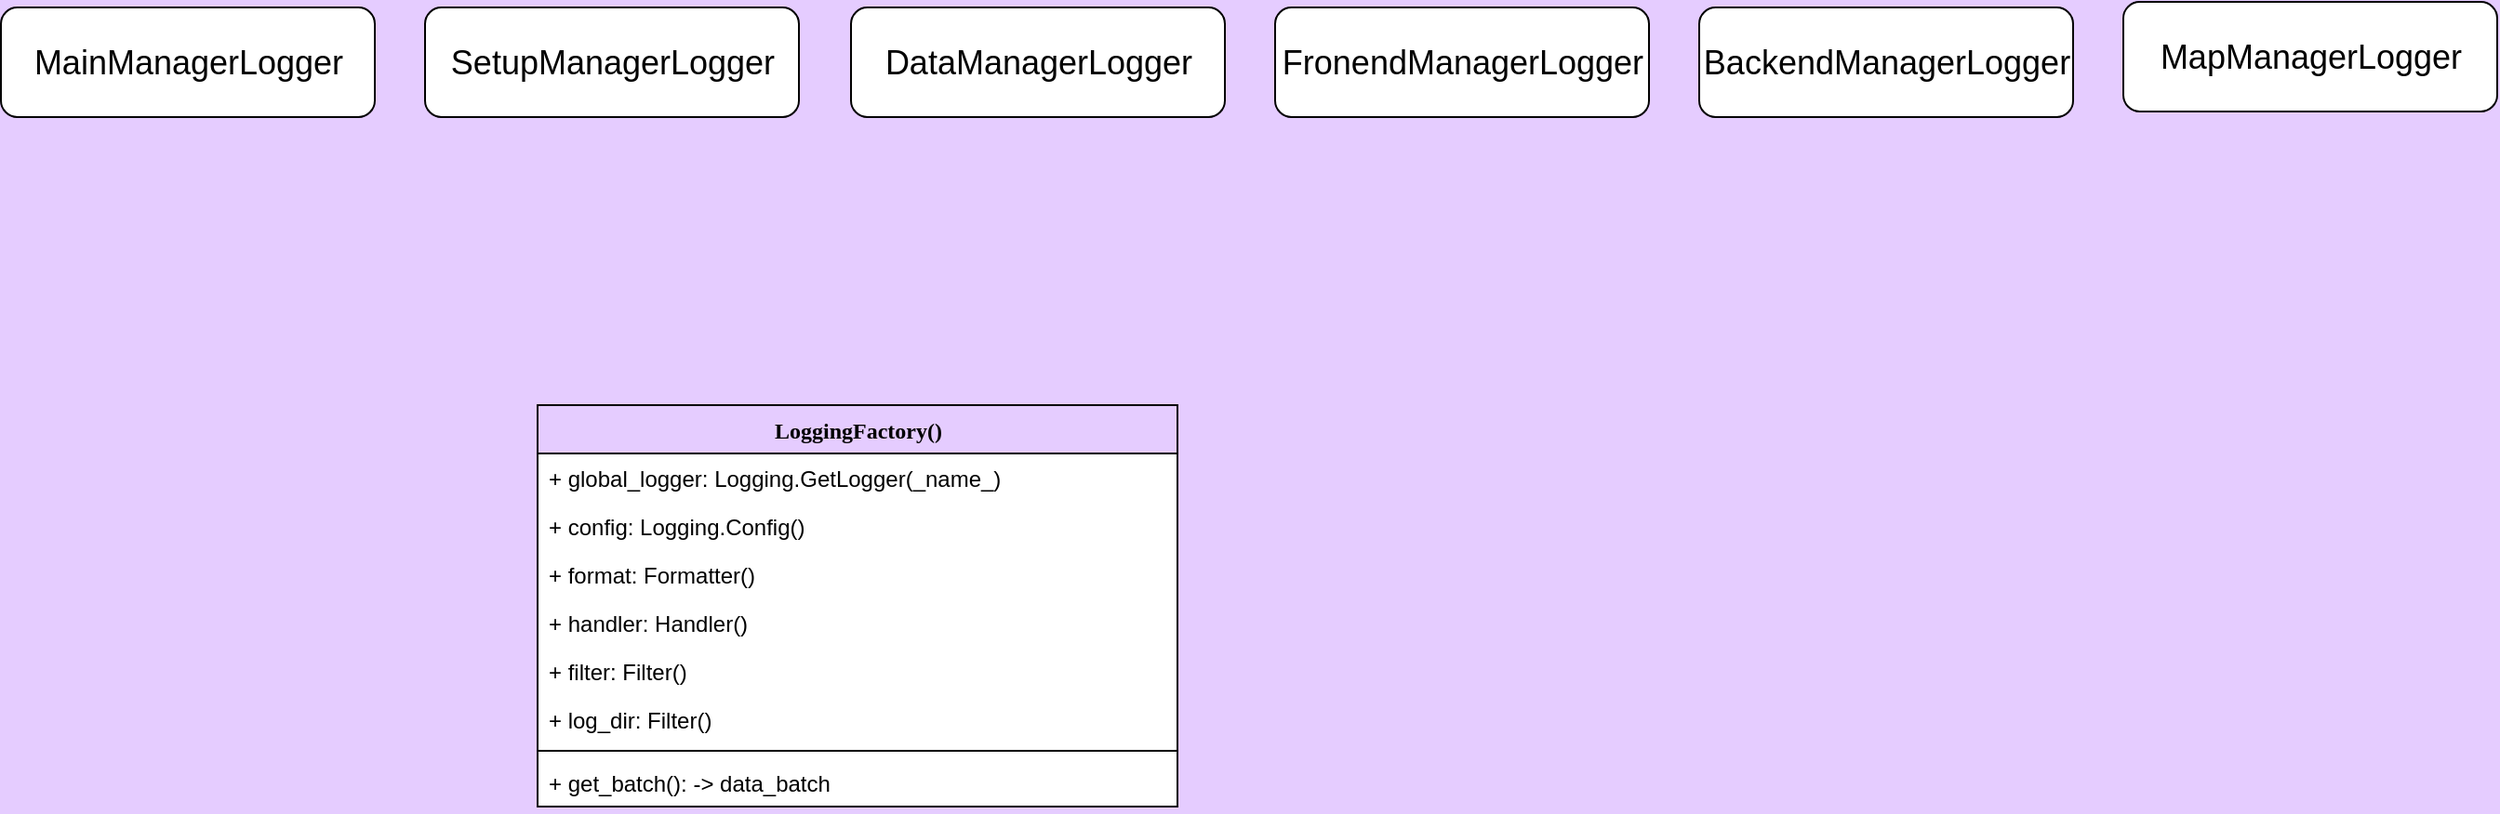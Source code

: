 <mxfile version="21.1.2" type="device">
  <diagram name="Page-1" id="9pGZNYI97BzsF4BJnG4a">
    <mxGraphModel dx="893" dy="517" grid="0" gridSize="10" guides="1" tooltips="1" connect="1" arrows="1" fold="1" page="1" pageScale="1" pageWidth="1654" pageHeight="1169" background="#E5CCFF" math="0" shadow="0">
      <root>
        <mxCell id="0" />
        <mxCell id="1" parent="0" />
        <mxCell id="piSzU10HhLEtv1Uq_Vlp-7" value="&lt;font style=&quot;font-size: 18px;&quot;&gt;MainManagerLogger&lt;/font&gt;" style="rounded=1;whiteSpace=wrap;html=1;" vertex="1" parent="1">
          <mxGeometry x="84.5" y="153" width="201" height="59" as="geometry" />
        </mxCell>
        <mxCell id="piSzU10HhLEtv1Uq_Vlp-9" value="&lt;font style=&quot;font-size: 18px;&quot;&gt;SetupManagerLogger&lt;/font&gt;" style="rounded=1;whiteSpace=wrap;html=1;" vertex="1" parent="1">
          <mxGeometry x="312.5" y="153" width="201" height="59" as="geometry" />
        </mxCell>
        <mxCell id="piSzU10HhLEtv1Uq_Vlp-10" value="&lt;font style=&quot;font-size: 18px;&quot;&gt;FronendManagerLogger&lt;/font&gt;" style="rounded=1;whiteSpace=wrap;html=1;" vertex="1" parent="1">
          <mxGeometry x="769.5" y="153" width="201" height="59" as="geometry" />
        </mxCell>
        <mxCell id="piSzU10HhLEtv1Uq_Vlp-11" value="&lt;font style=&quot;font-size: 18px;&quot;&gt;DataManagerLogger&lt;/font&gt;" style="rounded=1;whiteSpace=wrap;html=1;" vertex="1" parent="1">
          <mxGeometry x="541.5" y="153" width="201" height="59" as="geometry" />
        </mxCell>
        <mxCell id="piSzU10HhLEtv1Uq_Vlp-12" value="&lt;font style=&quot;font-size: 18px;&quot;&gt;BackendManagerLogger&lt;/font&gt;" style="rounded=1;whiteSpace=wrap;html=1;" vertex="1" parent="1">
          <mxGeometry x="997.5" y="153" width="201" height="59" as="geometry" />
        </mxCell>
        <mxCell id="piSzU10HhLEtv1Uq_Vlp-14" value="&lt;font style=&quot;font-size: 18px;&quot;&gt;MapManagerLogger&lt;/font&gt;" style="rounded=1;whiteSpace=wrap;html=1;" vertex="1" parent="1">
          <mxGeometry x="1225.5" y="150" width="201" height="59" as="geometry" />
        </mxCell>
        <mxCell id="piSzU10HhLEtv1Uq_Vlp-26" value="LoggingFactory()" style="swimlane;html=1;fontStyle=1;align=center;verticalAlign=top;childLayout=stackLayout;horizontal=1;startSize=26;horizontalStack=0;resizeParent=1;resizeLast=0;collapsible=1;marginBottom=0;swimlaneFillColor=#ffffff;rounded=0;shadow=0;comic=0;labelBackgroundColor=none;strokeWidth=1;fillColor=none;fontFamily=Verdana;fontSize=12" vertex="1" parent="1">
          <mxGeometry x="373" y="367" width="344" height="216" as="geometry" />
        </mxCell>
        <mxCell id="piSzU10HhLEtv1Uq_Vlp-44" value="+ global_logger: Logging.GetLogger(_name_)" style="text;html=1;strokeColor=none;fillColor=none;align=left;verticalAlign=top;spacingLeft=4;spacingRight=4;whiteSpace=wrap;overflow=hidden;rotatable=0;points=[[0,0.5],[1,0.5]];portConstraint=eastwest;" vertex="1" parent="piSzU10HhLEtv1Uq_Vlp-26">
          <mxGeometry y="26" width="344" height="26" as="geometry" />
        </mxCell>
        <mxCell id="piSzU10HhLEtv1Uq_Vlp-32" value="+ config: Logging.Config()&amp;nbsp;" style="text;html=1;strokeColor=none;fillColor=none;align=left;verticalAlign=top;spacingLeft=4;spacingRight=4;whiteSpace=wrap;overflow=hidden;rotatable=0;points=[[0,0.5],[1,0.5]];portConstraint=eastwest;" vertex="1" parent="piSzU10HhLEtv1Uq_Vlp-26">
          <mxGeometry y="52" width="344" height="26" as="geometry" />
        </mxCell>
        <mxCell id="piSzU10HhLEtv1Uq_Vlp-40" value="+ format: Formatter()&amp;nbsp;" style="text;html=1;strokeColor=none;fillColor=none;align=left;verticalAlign=top;spacingLeft=4;spacingRight=4;whiteSpace=wrap;overflow=hidden;rotatable=0;points=[[0,0.5],[1,0.5]];portConstraint=eastwest;" vertex="1" parent="piSzU10HhLEtv1Uq_Vlp-26">
          <mxGeometry y="78" width="344" height="26" as="geometry" />
        </mxCell>
        <mxCell id="piSzU10HhLEtv1Uq_Vlp-41" value="+ handler: Handler()&amp;nbsp;" style="text;html=1;strokeColor=none;fillColor=none;align=left;verticalAlign=top;spacingLeft=4;spacingRight=4;whiteSpace=wrap;overflow=hidden;rotatable=0;points=[[0,0.5],[1,0.5]];portConstraint=eastwest;" vertex="1" parent="piSzU10HhLEtv1Uq_Vlp-26">
          <mxGeometry y="104" width="344" height="26" as="geometry" />
        </mxCell>
        <mxCell id="piSzU10HhLEtv1Uq_Vlp-42" value="+ filter: Filter()&amp;nbsp;" style="text;html=1;strokeColor=none;fillColor=none;align=left;verticalAlign=top;spacingLeft=4;spacingRight=4;whiteSpace=wrap;overflow=hidden;rotatable=0;points=[[0,0.5],[1,0.5]];portConstraint=eastwest;" vertex="1" parent="piSzU10HhLEtv1Uq_Vlp-26">
          <mxGeometry y="130" width="344" height="26" as="geometry" />
        </mxCell>
        <mxCell id="piSzU10HhLEtv1Uq_Vlp-43" value="+ log_dir: Filter()&amp;nbsp;" style="text;html=1;strokeColor=none;fillColor=none;align=left;verticalAlign=top;spacingLeft=4;spacingRight=4;whiteSpace=wrap;overflow=hidden;rotatable=0;points=[[0,0.5],[1,0.5]];portConstraint=eastwest;" vertex="1" parent="piSzU10HhLEtv1Uq_Vlp-26">
          <mxGeometry y="156" width="344" height="26" as="geometry" />
        </mxCell>
        <mxCell id="piSzU10HhLEtv1Uq_Vlp-33" value="" style="line;html=1;strokeWidth=1;fillColor=none;align=left;verticalAlign=middle;spacingTop=-1;spacingLeft=3;spacingRight=3;rotatable=0;labelPosition=right;points=[];portConstraint=eastwest;" vertex="1" parent="piSzU10HhLEtv1Uq_Vlp-26">
          <mxGeometry y="182" width="344" height="8" as="geometry" />
        </mxCell>
        <mxCell id="piSzU10HhLEtv1Uq_Vlp-37" value="+ get_batch(): -&amp;gt; data_batch" style="text;html=1;strokeColor=none;fillColor=none;align=left;verticalAlign=top;spacingLeft=4;spacingRight=4;whiteSpace=wrap;overflow=hidden;rotatable=0;points=[[0,0.5],[1,0.5]];portConstraint=eastwest;" vertex="1" parent="piSzU10HhLEtv1Uq_Vlp-26">
          <mxGeometry y="190" width="344" height="26" as="geometry" />
        </mxCell>
      </root>
    </mxGraphModel>
  </diagram>
</mxfile>

